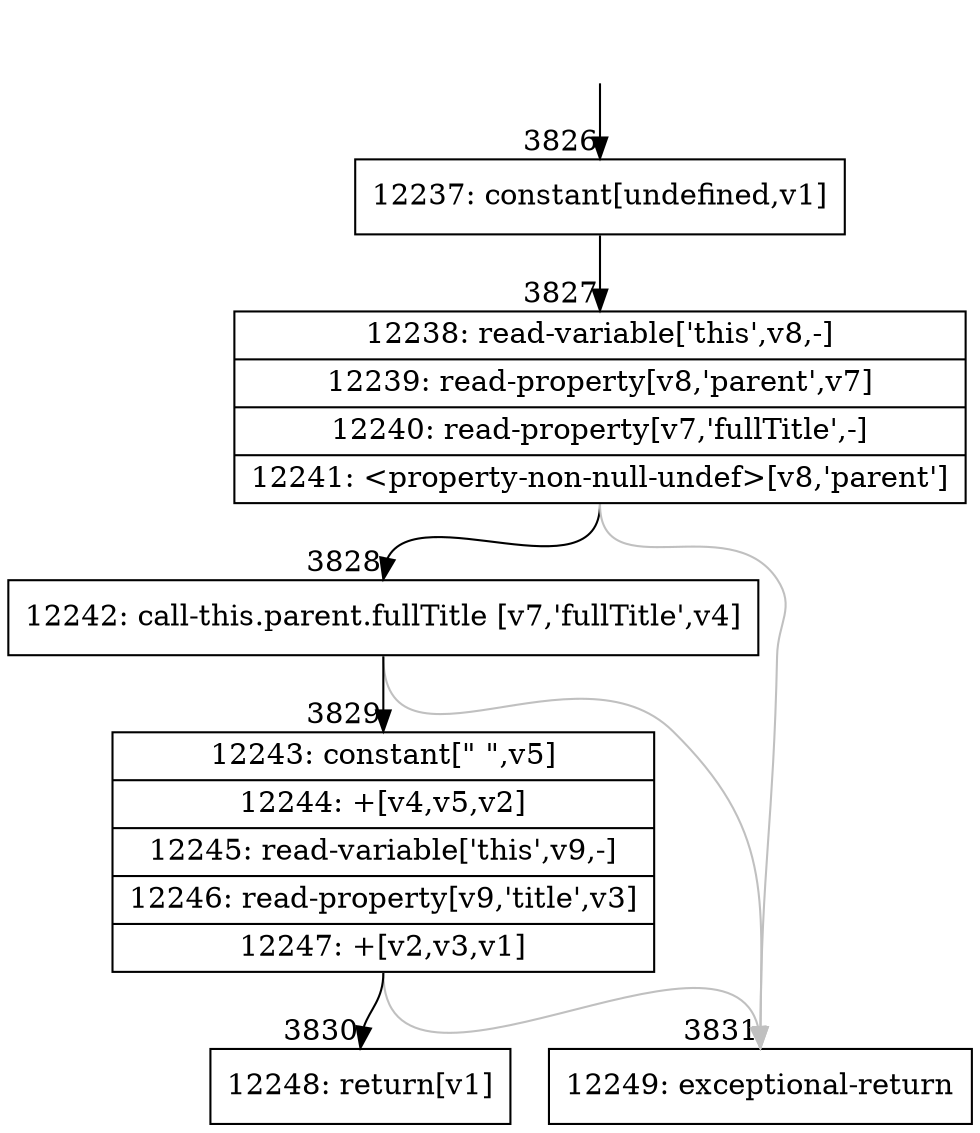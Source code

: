 digraph {
rankdir="TD"
BB_entry346[shape=none,label=""];
BB_entry346 -> BB3826 [tailport=s, headport=n, headlabel="    3826"]
BB3826 [shape=record label="{12237: constant[undefined,v1]}" ] 
BB3826 -> BB3827 [tailport=s, headport=n, headlabel="      3827"]
BB3827 [shape=record label="{12238: read-variable['this',v8,-]|12239: read-property[v8,'parent',v7]|12240: read-property[v7,'fullTitle',-]|12241: \<property-non-null-undef\>[v8,'parent']}" ] 
BB3827 -> BB3828 [tailport=s, headport=n, headlabel="      3828"]
BB3827 -> BB3831 [tailport=s, headport=n, color=gray, headlabel="      3831"]
BB3828 [shape=record label="{12242: call-this.parent.fullTitle [v7,'fullTitle',v4]}" ] 
BB3828 -> BB3829 [tailport=s, headport=n, headlabel="      3829"]
BB3828 -> BB3831 [tailport=s, headport=n, color=gray]
BB3829 [shape=record label="{12243: constant[\" \",v5]|12244: +[v4,v5,v2]|12245: read-variable['this',v9,-]|12246: read-property[v9,'title',v3]|12247: +[v2,v3,v1]}" ] 
BB3829 -> BB3830 [tailport=s, headport=n, headlabel="      3830"]
BB3829 -> BB3831 [tailport=s, headport=n, color=gray]
BB3830 [shape=record label="{12248: return[v1]}" ] 
BB3831 [shape=record label="{12249: exceptional-return}" ] 
//#$~ 4423
}
